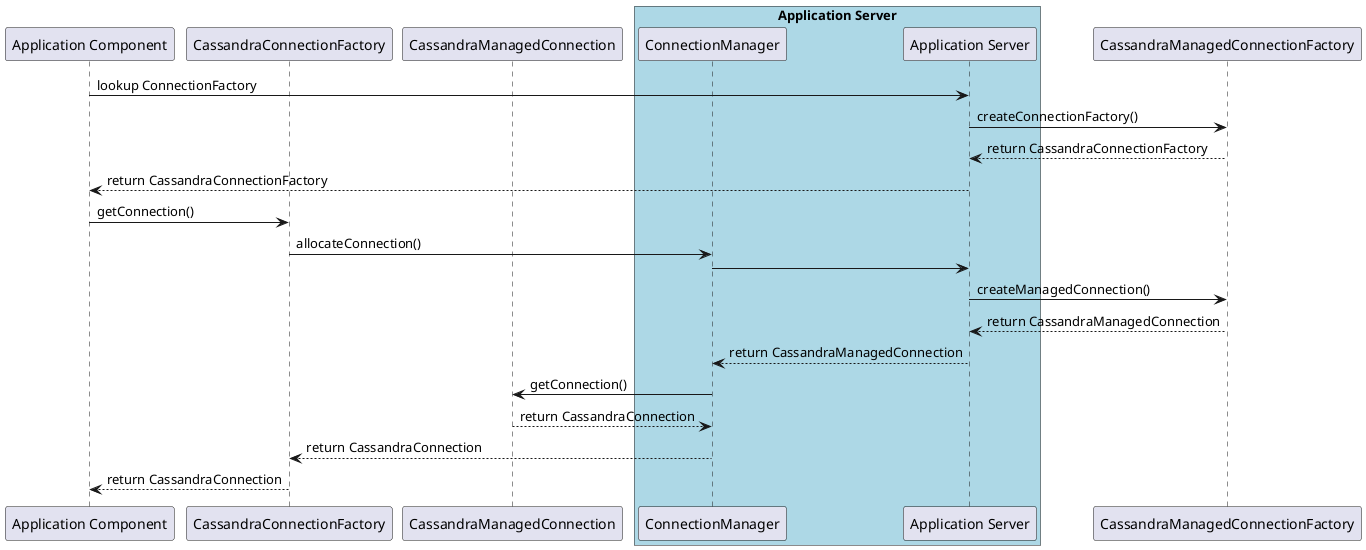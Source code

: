 @startuml

skinparam componentStyle uml2

participant "Application Component"
participant CassandraConnectionFactory
participant CassandraManagedConnection

box "Application Server" #LightBlue
	participant ConnectionManager
	participant "Application Server"
end box

"Application Component" -> "Application Server": lookup ConnectionFactory
"Application Server" -> CassandraManagedConnectionFactory: createConnectionFactory()
"Application Server" <-- CassandraManagedConnectionFactory: return CassandraConnectionFactory
"Application Component" <-- "Application Server": return CassandraConnectionFactory

"Application Component" -> CassandraConnectionFactory: getConnection()

CassandraConnectionFactory -> ConnectionManager: allocateConnection()
ConnectionManager -> "Application Server"
"Application Server" -> CassandraManagedConnectionFactory: createManagedConnection()
"Application Server" <-- CassandraManagedConnectionFactory: return CassandraManagedConnection
ConnectionManager <-- "Application Server": return CassandraManagedConnection
ConnectionManager -> CassandraManagedConnection: getConnection()
ConnectionManager <-- CassandraManagedConnection: return CassandraConnection
CassandraConnectionFactory <-- ConnectionManager: return CassandraConnection
"Application Component" <-- CassandraConnectionFactory: return CassandraConnection

@enduml
